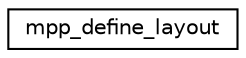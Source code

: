 digraph "Graphical Class Hierarchy"
{
 // INTERACTIVE_SVG=YES
 // LATEX_PDF_SIZE
  edge [fontname="Helvetica",fontsize="10",labelfontname="Helvetica",labelfontsize="10"];
  node [fontname="Helvetica",fontsize="10",shape=record];
  rankdir="LR";
  Node0 [label="mpp_define_layout",height=0.2,width=0.4,color="black", fillcolor="white", style="filled",URL="$interfacempp__domains__mod_1_1mpp__define__layout.html",tooltip="Retrieve layout associated with a domain decomposition. Given a global 2D domain and the number of di..."];
}
